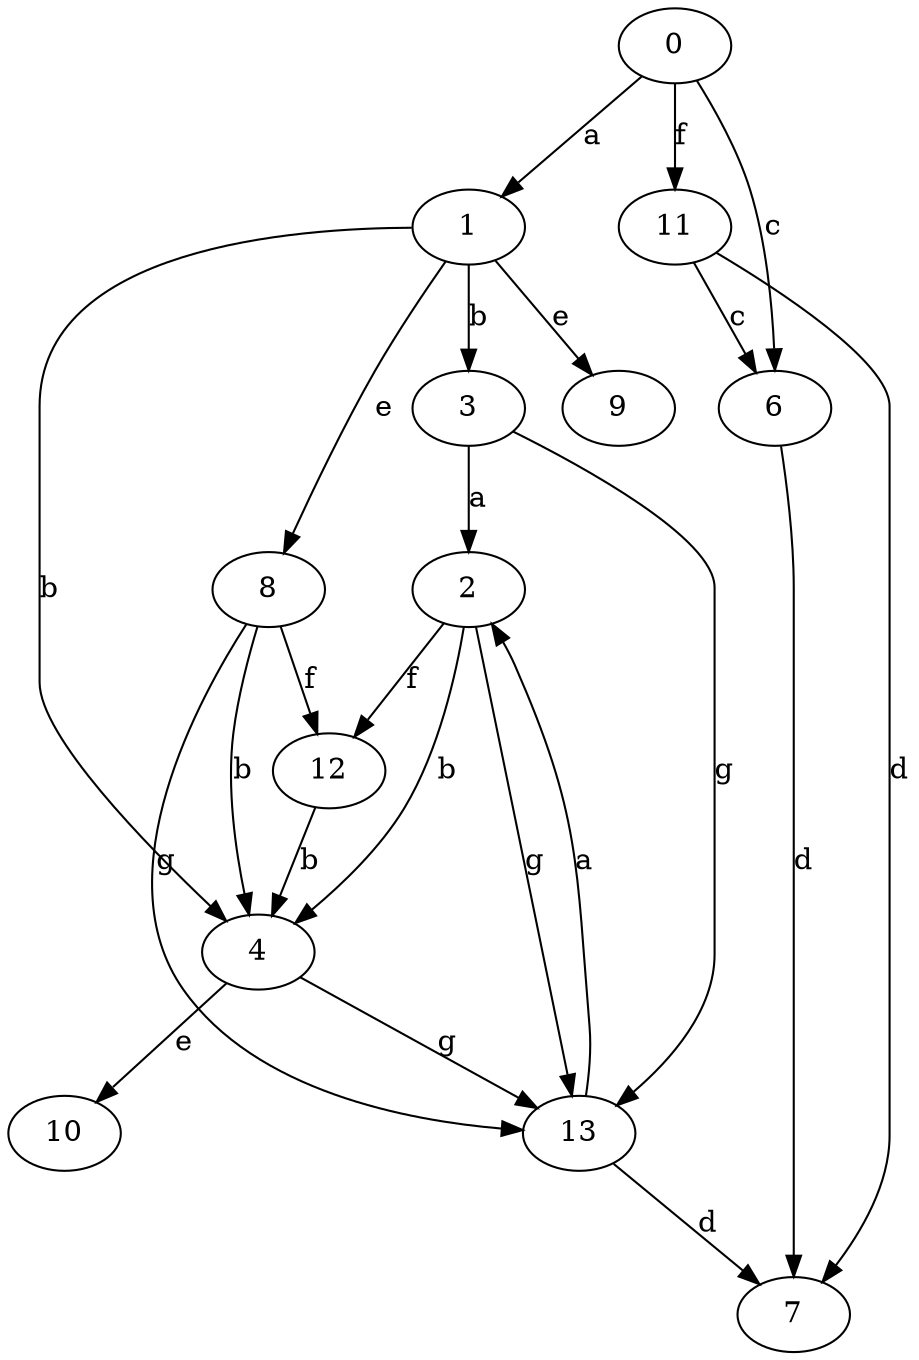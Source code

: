 strict digraph  {
1;
2;
3;
4;
0;
6;
7;
8;
9;
10;
11;
12;
13;
1 -> 3  [label=b];
1 -> 4  [label=b];
1 -> 8  [label=e];
1 -> 9  [label=e];
2 -> 4  [label=b];
2 -> 12  [label=f];
2 -> 13  [label=g];
3 -> 2  [label=a];
3 -> 13  [label=g];
4 -> 10  [label=e];
4 -> 13  [label=g];
0 -> 1  [label=a];
0 -> 6  [label=c];
0 -> 11  [label=f];
6 -> 7  [label=d];
8 -> 4  [label=b];
8 -> 12  [label=f];
8 -> 13  [label=g];
11 -> 6  [label=c];
11 -> 7  [label=d];
12 -> 4  [label=b];
13 -> 2  [label=a];
13 -> 7  [label=d];
}
